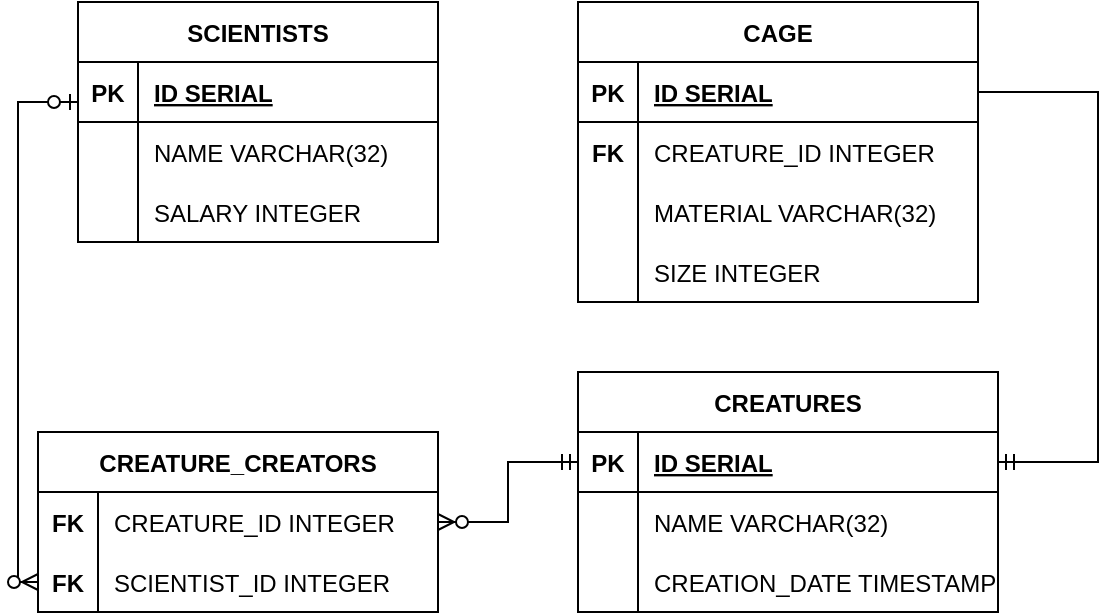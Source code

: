 <mxfile version="20.8.20" type="device"><diagram name="Страница 1" id="Mlf6HvRuNv9DPIM9kF6A"><mxGraphModel dx="875" dy="403" grid="1" gridSize="10" guides="1" tooltips="1" connect="1" arrows="1" fold="1" page="1" pageScale="1" pageWidth="827" pageHeight="1169" math="0" shadow="0"><root><mxCell id="0"/><mxCell id="1" parent="0"/><mxCell id="Tlh5oGbCVdiDySLyqAkI-1" value="SCIENTISTS" style="shape=table;startSize=30;container=1;collapsible=1;childLayout=tableLayout;fixedRows=1;rowLines=0;fontStyle=1;align=center;resizeLast=1;" vertex="1" parent="1"><mxGeometry x="140" y="200" width="180" height="120" as="geometry"/></mxCell><mxCell id="Tlh5oGbCVdiDySLyqAkI-2" value="" style="shape=tableRow;horizontal=0;startSize=0;swimlaneHead=0;swimlaneBody=0;fillColor=none;collapsible=0;dropTarget=0;points=[[0,0.5],[1,0.5]];portConstraint=eastwest;strokeColor=inherit;top=0;left=0;right=0;bottom=1;" vertex="1" parent="Tlh5oGbCVdiDySLyqAkI-1"><mxGeometry y="30" width="180" height="30" as="geometry"/></mxCell><mxCell id="Tlh5oGbCVdiDySLyqAkI-3" value="PK" style="shape=partialRectangle;overflow=hidden;connectable=0;fillColor=none;strokeColor=inherit;top=0;left=0;bottom=0;right=0;fontStyle=1;" vertex="1" parent="Tlh5oGbCVdiDySLyqAkI-2"><mxGeometry width="30" height="30" as="geometry"><mxRectangle width="30" height="30" as="alternateBounds"/></mxGeometry></mxCell><mxCell id="Tlh5oGbCVdiDySLyqAkI-4" value="ID SERIAL " style="shape=partialRectangle;overflow=hidden;connectable=0;fillColor=none;align=left;strokeColor=inherit;top=0;left=0;bottom=0;right=0;spacingLeft=6;fontStyle=5;" vertex="1" parent="Tlh5oGbCVdiDySLyqAkI-2"><mxGeometry x="30" width="150" height="30" as="geometry"><mxRectangle width="150" height="30" as="alternateBounds"/></mxGeometry></mxCell><mxCell id="Tlh5oGbCVdiDySLyqAkI-5" value="" style="shape=tableRow;horizontal=0;startSize=0;swimlaneHead=0;swimlaneBody=0;fillColor=none;collapsible=0;dropTarget=0;points=[[0,0.5],[1,0.5]];portConstraint=eastwest;strokeColor=inherit;top=0;left=0;right=0;bottom=0;" vertex="1" parent="Tlh5oGbCVdiDySLyqAkI-1"><mxGeometry y="60" width="180" height="30" as="geometry"/></mxCell><mxCell id="Tlh5oGbCVdiDySLyqAkI-6" value="" style="shape=partialRectangle;overflow=hidden;connectable=0;fillColor=none;strokeColor=inherit;top=0;left=0;bottom=0;right=0;" vertex="1" parent="Tlh5oGbCVdiDySLyqAkI-5"><mxGeometry width="30" height="30" as="geometry"><mxRectangle width="30" height="30" as="alternateBounds"/></mxGeometry></mxCell><mxCell id="Tlh5oGbCVdiDySLyqAkI-7" value="NAME VARCHAR(32)" style="shape=partialRectangle;overflow=hidden;connectable=0;fillColor=none;align=left;strokeColor=inherit;top=0;left=0;bottom=0;right=0;spacingLeft=6;" vertex="1" parent="Tlh5oGbCVdiDySLyqAkI-5"><mxGeometry x="30" width="150" height="30" as="geometry"><mxRectangle width="150" height="30" as="alternateBounds"/></mxGeometry></mxCell><mxCell id="Tlh5oGbCVdiDySLyqAkI-8" value="" style="shape=tableRow;horizontal=0;startSize=0;swimlaneHead=0;swimlaneBody=0;fillColor=none;collapsible=0;dropTarget=0;points=[[0,0.5],[1,0.5]];portConstraint=eastwest;strokeColor=inherit;top=0;left=0;right=0;bottom=0;" vertex="1" parent="Tlh5oGbCVdiDySLyqAkI-1"><mxGeometry y="90" width="180" height="30" as="geometry"/></mxCell><mxCell id="Tlh5oGbCVdiDySLyqAkI-9" value="" style="shape=partialRectangle;overflow=hidden;connectable=0;fillColor=none;strokeColor=inherit;top=0;left=0;bottom=0;right=0;" vertex="1" parent="Tlh5oGbCVdiDySLyqAkI-8"><mxGeometry width="30" height="30" as="geometry"><mxRectangle width="30" height="30" as="alternateBounds"/></mxGeometry></mxCell><mxCell id="Tlh5oGbCVdiDySLyqAkI-10" value="SALARY INTEGER" style="shape=partialRectangle;overflow=hidden;connectable=0;fillColor=none;align=left;strokeColor=inherit;top=0;left=0;bottom=0;right=0;spacingLeft=6;" vertex="1" parent="Tlh5oGbCVdiDySLyqAkI-8"><mxGeometry x="30" width="150" height="30" as="geometry"><mxRectangle width="150" height="30" as="alternateBounds"/></mxGeometry></mxCell><mxCell id="Tlh5oGbCVdiDySLyqAkI-11" value="CREATURES" style="shape=table;startSize=30;container=1;collapsible=1;childLayout=tableLayout;fixedRows=1;rowLines=0;fontStyle=1;align=center;resizeLast=1;" vertex="1" parent="1"><mxGeometry x="390" y="385" width="210" height="120" as="geometry"/></mxCell><mxCell id="Tlh5oGbCVdiDySLyqAkI-12" value="" style="shape=tableRow;horizontal=0;startSize=0;swimlaneHead=0;swimlaneBody=0;fillColor=none;collapsible=0;dropTarget=0;points=[[0,0.5],[1,0.5]];portConstraint=eastwest;strokeColor=inherit;top=0;left=0;right=0;bottom=1;" vertex="1" parent="Tlh5oGbCVdiDySLyqAkI-11"><mxGeometry y="30" width="210" height="30" as="geometry"/></mxCell><mxCell id="Tlh5oGbCVdiDySLyqAkI-13" value="PK" style="shape=partialRectangle;overflow=hidden;connectable=0;fillColor=none;strokeColor=inherit;top=0;left=0;bottom=0;right=0;fontStyle=1;" vertex="1" parent="Tlh5oGbCVdiDySLyqAkI-12"><mxGeometry width="30" height="30" as="geometry"><mxRectangle width="30" height="30" as="alternateBounds"/></mxGeometry></mxCell><mxCell id="Tlh5oGbCVdiDySLyqAkI-14" value="ID SERIAL " style="shape=partialRectangle;overflow=hidden;connectable=0;fillColor=none;align=left;strokeColor=inherit;top=0;left=0;bottom=0;right=0;spacingLeft=6;fontStyle=5;" vertex="1" parent="Tlh5oGbCVdiDySLyqAkI-12"><mxGeometry x="30" width="180" height="30" as="geometry"><mxRectangle width="180" height="30" as="alternateBounds"/></mxGeometry></mxCell><mxCell id="Tlh5oGbCVdiDySLyqAkI-15" value="" style="shape=tableRow;horizontal=0;startSize=0;swimlaneHead=0;swimlaneBody=0;fillColor=none;collapsible=0;dropTarget=0;points=[[0,0.5],[1,0.5]];portConstraint=eastwest;strokeColor=inherit;top=0;left=0;right=0;bottom=0;" vertex="1" parent="Tlh5oGbCVdiDySLyqAkI-11"><mxGeometry y="60" width="210" height="30" as="geometry"/></mxCell><mxCell id="Tlh5oGbCVdiDySLyqAkI-16" value="" style="shape=partialRectangle;overflow=hidden;connectable=0;fillColor=none;strokeColor=inherit;top=0;left=0;bottom=0;right=0;" vertex="1" parent="Tlh5oGbCVdiDySLyqAkI-15"><mxGeometry width="30" height="30" as="geometry"><mxRectangle width="30" height="30" as="alternateBounds"/></mxGeometry></mxCell><mxCell id="Tlh5oGbCVdiDySLyqAkI-17" value="NAME VARCHAR(32)" style="shape=partialRectangle;overflow=hidden;connectable=0;fillColor=none;align=left;strokeColor=inherit;top=0;left=0;bottom=0;right=0;spacingLeft=6;" vertex="1" parent="Tlh5oGbCVdiDySLyqAkI-15"><mxGeometry x="30" width="180" height="30" as="geometry"><mxRectangle width="180" height="30" as="alternateBounds"/></mxGeometry></mxCell><mxCell id="Tlh5oGbCVdiDySLyqAkI-18" value="" style="shape=tableRow;horizontal=0;startSize=0;swimlaneHead=0;swimlaneBody=0;fillColor=none;collapsible=0;dropTarget=0;points=[[0,0.5],[1,0.5]];portConstraint=eastwest;strokeColor=inherit;top=0;left=0;right=0;bottom=0;" vertex="1" parent="Tlh5oGbCVdiDySLyqAkI-11"><mxGeometry y="90" width="210" height="30" as="geometry"/></mxCell><mxCell id="Tlh5oGbCVdiDySLyqAkI-19" value="" style="shape=partialRectangle;overflow=hidden;connectable=0;fillColor=none;strokeColor=inherit;top=0;left=0;bottom=0;right=0;" vertex="1" parent="Tlh5oGbCVdiDySLyqAkI-18"><mxGeometry width="30" height="30" as="geometry"><mxRectangle width="30" height="30" as="alternateBounds"/></mxGeometry></mxCell><mxCell id="Tlh5oGbCVdiDySLyqAkI-20" value="CREATION_DATE TIMESTAMP" style="shape=partialRectangle;overflow=hidden;connectable=0;fillColor=none;align=left;strokeColor=inherit;top=0;left=0;bottom=0;right=0;spacingLeft=6;" vertex="1" parent="Tlh5oGbCVdiDySLyqAkI-18"><mxGeometry x="30" width="180" height="30" as="geometry"><mxRectangle width="180" height="30" as="alternateBounds"/></mxGeometry></mxCell><mxCell id="Tlh5oGbCVdiDySLyqAkI-21" value="CAGE" style="shape=table;startSize=30;container=1;collapsible=1;childLayout=tableLayout;fixedRows=1;rowLines=0;fontStyle=1;align=center;resizeLast=1;" vertex="1" parent="1"><mxGeometry x="390" y="200" width="200" height="150" as="geometry"/></mxCell><mxCell id="Tlh5oGbCVdiDySLyqAkI-22" value="" style="shape=tableRow;horizontal=0;startSize=0;swimlaneHead=0;swimlaneBody=0;fillColor=none;collapsible=0;dropTarget=0;points=[[0,0.5],[1,0.5]];portConstraint=eastwest;strokeColor=inherit;top=0;left=0;right=0;bottom=1;" vertex="1" parent="Tlh5oGbCVdiDySLyqAkI-21"><mxGeometry y="30" width="200" height="30" as="geometry"/></mxCell><mxCell id="Tlh5oGbCVdiDySLyqAkI-23" value="PK" style="shape=partialRectangle;overflow=hidden;connectable=0;fillColor=none;strokeColor=inherit;top=0;left=0;bottom=0;right=0;fontStyle=1;" vertex="1" parent="Tlh5oGbCVdiDySLyqAkI-22"><mxGeometry width="30" height="30" as="geometry"><mxRectangle width="30" height="30" as="alternateBounds"/></mxGeometry></mxCell><mxCell id="Tlh5oGbCVdiDySLyqAkI-24" value="ID SERIAL " style="shape=partialRectangle;overflow=hidden;connectable=0;fillColor=none;align=left;strokeColor=inherit;top=0;left=0;bottom=0;right=0;spacingLeft=6;fontStyle=5;" vertex="1" parent="Tlh5oGbCVdiDySLyqAkI-22"><mxGeometry x="30" width="170" height="30" as="geometry"><mxRectangle width="170" height="30" as="alternateBounds"/></mxGeometry></mxCell><mxCell id="Tlh5oGbCVdiDySLyqAkI-25" value="" style="shape=tableRow;horizontal=0;startSize=0;swimlaneHead=0;swimlaneBody=0;fillColor=none;collapsible=0;dropTarget=0;points=[[0,0.5],[1,0.5]];portConstraint=eastwest;strokeColor=inherit;top=0;left=0;right=0;bottom=0;" vertex="1" parent="Tlh5oGbCVdiDySLyqAkI-21"><mxGeometry y="60" width="200" height="30" as="geometry"/></mxCell><mxCell id="Tlh5oGbCVdiDySLyqAkI-26" value="FK" style="shape=partialRectangle;overflow=hidden;connectable=0;fillColor=none;strokeColor=inherit;top=0;left=0;bottom=0;right=0;fontStyle=1" vertex="1" parent="Tlh5oGbCVdiDySLyqAkI-25"><mxGeometry width="30" height="30" as="geometry"><mxRectangle width="30" height="30" as="alternateBounds"/></mxGeometry></mxCell><mxCell id="Tlh5oGbCVdiDySLyqAkI-27" value="CREATURE_ID INTEGER" style="shape=partialRectangle;overflow=hidden;connectable=0;fillColor=none;align=left;strokeColor=inherit;top=0;left=0;bottom=0;right=0;spacingLeft=6;" vertex="1" parent="Tlh5oGbCVdiDySLyqAkI-25"><mxGeometry x="30" width="170" height="30" as="geometry"><mxRectangle width="170" height="30" as="alternateBounds"/></mxGeometry></mxCell><mxCell id="Tlh5oGbCVdiDySLyqAkI-28" value="" style="shape=tableRow;horizontal=0;startSize=0;swimlaneHead=0;swimlaneBody=0;fillColor=none;collapsible=0;dropTarget=0;points=[[0,0.5],[1,0.5]];portConstraint=eastwest;strokeColor=inherit;top=0;left=0;right=0;bottom=0;" vertex="1" parent="Tlh5oGbCVdiDySLyqAkI-21"><mxGeometry y="90" width="200" height="30" as="geometry"/></mxCell><mxCell id="Tlh5oGbCVdiDySLyqAkI-29" value="" style="shape=partialRectangle;overflow=hidden;connectable=0;fillColor=none;strokeColor=inherit;top=0;left=0;bottom=0;right=0;" vertex="1" parent="Tlh5oGbCVdiDySLyqAkI-28"><mxGeometry width="30" height="30" as="geometry"><mxRectangle width="30" height="30" as="alternateBounds"/></mxGeometry></mxCell><mxCell id="Tlh5oGbCVdiDySLyqAkI-30" value="MATERIAL VARCHAR(32)" style="shape=partialRectangle;overflow=hidden;connectable=0;fillColor=none;align=left;strokeColor=inherit;top=0;left=0;bottom=0;right=0;spacingLeft=6;" vertex="1" parent="Tlh5oGbCVdiDySLyqAkI-28"><mxGeometry x="30" width="170" height="30" as="geometry"><mxRectangle width="170" height="30" as="alternateBounds"/></mxGeometry></mxCell><mxCell id="Tlh5oGbCVdiDySLyqAkI-31" value="" style="shape=tableRow;horizontal=0;startSize=0;swimlaneHead=0;swimlaneBody=0;fillColor=none;collapsible=0;dropTarget=0;points=[[0,0.5],[1,0.5]];portConstraint=eastwest;strokeColor=inherit;top=0;left=0;right=0;bottom=0;" vertex="1" parent="Tlh5oGbCVdiDySLyqAkI-21"><mxGeometry y="120" width="200" height="30" as="geometry"/></mxCell><mxCell id="Tlh5oGbCVdiDySLyqAkI-32" value="" style="shape=partialRectangle;overflow=hidden;connectable=0;fillColor=none;strokeColor=inherit;top=0;left=0;bottom=0;right=0;" vertex="1" parent="Tlh5oGbCVdiDySLyqAkI-31"><mxGeometry width="30" height="30" as="geometry"><mxRectangle width="30" height="30" as="alternateBounds"/></mxGeometry></mxCell><mxCell id="Tlh5oGbCVdiDySLyqAkI-33" value="SIZE INTEGER" style="shape=partialRectangle;overflow=hidden;connectable=0;fillColor=none;align=left;strokeColor=inherit;top=0;left=0;bottom=0;right=0;spacingLeft=6;" vertex="1" parent="Tlh5oGbCVdiDySLyqAkI-31"><mxGeometry x="30" width="170" height="30" as="geometry"><mxRectangle width="170" height="30" as="alternateBounds"/></mxGeometry></mxCell><mxCell id="Tlh5oGbCVdiDySLyqAkI-37" value="CREATURE_CREATORS" style="shape=table;startSize=30;container=1;collapsible=1;childLayout=tableLayout;fixedRows=1;rowLines=0;fontStyle=1;align=center;resizeLast=1;" vertex="1" parent="1"><mxGeometry x="120" y="415" width="200" height="90" as="geometry"/></mxCell><mxCell id="Tlh5oGbCVdiDySLyqAkI-38" value="" style="shape=tableRow;horizontal=0;startSize=0;swimlaneHead=0;swimlaneBody=0;fillColor=none;collapsible=0;dropTarget=0;points=[[0,0.5],[1,0.5]];portConstraint=eastwest;strokeColor=inherit;top=0;left=0;right=0;bottom=0;" vertex="1" parent="Tlh5oGbCVdiDySLyqAkI-37"><mxGeometry y="30" width="200" height="30" as="geometry"/></mxCell><mxCell id="Tlh5oGbCVdiDySLyqAkI-39" value="FK" style="shape=partialRectangle;overflow=hidden;connectable=0;fillColor=none;strokeColor=inherit;top=0;left=0;bottom=0;right=0;fontStyle=1" vertex="1" parent="Tlh5oGbCVdiDySLyqAkI-38"><mxGeometry width="30" height="30" as="geometry"><mxRectangle width="30" height="30" as="alternateBounds"/></mxGeometry></mxCell><mxCell id="Tlh5oGbCVdiDySLyqAkI-40" value="CREATURE_ID INTEGER" style="shape=partialRectangle;overflow=hidden;connectable=0;fillColor=none;align=left;strokeColor=inherit;top=0;left=0;bottom=0;right=0;spacingLeft=6;" vertex="1" parent="Tlh5oGbCVdiDySLyqAkI-38"><mxGeometry x="30" width="170" height="30" as="geometry"><mxRectangle width="170" height="30" as="alternateBounds"/></mxGeometry></mxCell><mxCell id="Tlh5oGbCVdiDySLyqAkI-41" value="" style="shape=tableRow;horizontal=0;startSize=0;swimlaneHead=0;swimlaneBody=0;fillColor=none;collapsible=0;dropTarget=0;points=[[0,0.5],[1,0.5]];portConstraint=eastwest;strokeColor=inherit;top=0;left=0;right=0;bottom=0;" vertex="1" parent="Tlh5oGbCVdiDySLyqAkI-37"><mxGeometry y="60" width="200" height="30" as="geometry"/></mxCell><mxCell id="Tlh5oGbCVdiDySLyqAkI-42" value="FK" style="shape=partialRectangle;overflow=hidden;connectable=0;fillColor=none;strokeColor=inherit;top=0;left=0;bottom=0;right=0;fontStyle=1" vertex="1" parent="Tlh5oGbCVdiDySLyqAkI-41"><mxGeometry width="30" height="30" as="geometry"><mxRectangle width="30" height="30" as="alternateBounds"/></mxGeometry></mxCell><mxCell id="Tlh5oGbCVdiDySLyqAkI-43" value="SCIENTIST_ID INTEGER" style="shape=partialRectangle;overflow=hidden;connectable=0;fillColor=none;align=left;strokeColor=inherit;top=0;left=0;bottom=0;right=0;spacingLeft=6;" vertex="1" parent="Tlh5oGbCVdiDySLyqAkI-41"><mxGeometry x="30" width="170" height="30" as="geometry"><mxRectangle width="170" height="30" as="alternateBounds"/></mxGeometry></mxCell><mxCell id="Tlh5oGbCVdiDySLyqAkI-47" value="" style="edgeStyle=orthogonalEdgeStyle;fontSize=12;html=1;endArrow=ERzeroToMany;startArrow=ERzeroToOne;rounded=0;movable=1;resizable=1;rotatable=1;deletable=1;editable=1;locked=0;connectable=1;" edge="1" parent="1" source="Tlh5oGbCVdiDySLyqAkI-2" target="Tlh5oGbCVdiDySLyqAkI-41"><mxGeometry width="100" height="100" relative="1" as="geometry"><mxPoint x="300" y="430" as="sourcePoint"/><mxPoint x="400" y="330" as="targetPoint"/><Array as="points"><mxPoint x="110" y="250"/><mxPoint x="110" y="490"/></Array></mxGeometry></mxCell><mxCell id="Tlh5oGbCVdiDySLyqAkI-48" value="" style="edgeStyle=orthogonalEdgeStyle;fontSize=12;html=1;endArrow=ERzeroToMany;startArrow=ERmandOne;rounded=0;" edge="1" parent="1" source="Tlh5oGbCVdiDySLyqAkI-12" target="Tlh5oGbCVdiDySLyqAkI-38"><mxGeometry width="100" height="100" relative="1" as="geometry"><mxPoint x="300" y="430" as="sourcePoint"/><mxPoint x="400" y="330" as="targetPoint"/></mxGeometry></mxCell><mxCell id="Tlh5oGbCVdiDySLyqAkI-50" value="" style="fontSize=12;html=1;endArrow=ERmandOne;rounded=0;edgeStyle=orthogonalEdgeStyle;" edge="1" parent="1" source="Tlh5oGbCVdiDySLyqAkI-22" target="Tlh5oGbCVdiDySLyqAkI-12"><mxGeometry width="100" height="100" relative="1" as="geometry"><mxPoint x="430" y="430" as="sourcePoint"/><mxPoint x="530" y="330" as="targetPoint"/><Array as="points"><mxPoint x="650" y="245"/><mxPoint x="650" y="430"/></Array></mxGeometry></mxCell></root></mxGraphModel></diagram></mxfile>